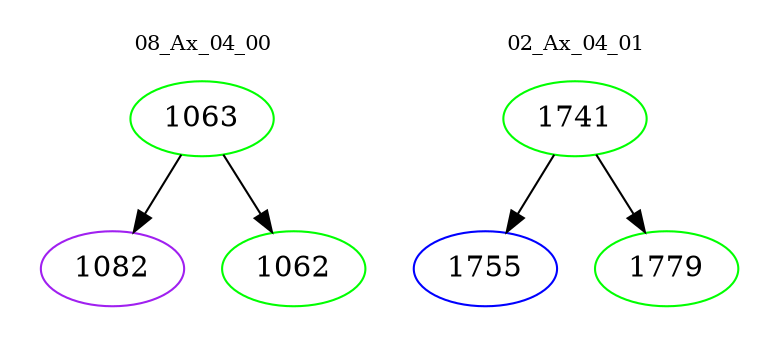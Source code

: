 digraph{
subgraph cluster_0 {
color = white
label = "08_Ax_04_00";
fontsize=10;
T0_1063 [label="1063", color="green"]
T0_1063 -> T0_1082 [color="black"]
T0_1082 [label="1082", color="purple"]
T0_1063 -> T0_1062 [color="black"]
T0_1062 [label="1062", color="green"]
}
subgraph cluster_1 {
color = white
label = "02_Ax_04_01";
fontsize=10;
T1_1741 [label="1741", color="green"]
T1_1741 -> T1_1755 [color="black"]
T1_1755 [label="1755", color="blue"]
T1_1741 -> T1_1779 [color="black"]
T1_1779 [label="1779", color="green"]
}
}
